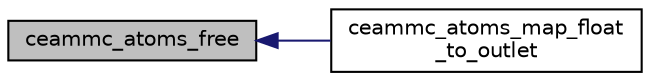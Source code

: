 digraph "ceammc_atoms_free"
{
  edge [fontname="Helvetica",fontsize="10",labelfontname="Helvetica",labelfontsize="10"];
  node [fontname="Helvetica",fontsize="10",shape=record];
  rankdir="LR";
  Node1 [label="ceammc_atoms_free",height=0.2,width=0.4,color="black", fillcolor="grey75", style="filled" fontcolor="black"];
  Node1 -> Node2 [dir="back",color="midnightblue",fontsize="10",style="solid",fontname="Helvetica"];
  Node2 [label="ceammc_atoms_map_float\l_to_outlet",height=0.2,width=0.4,color="black", fillcolor="white", style="filled",URL="$ceammc_8h.html#abbe0a8993a56a759e2ba120456254205"];
}
